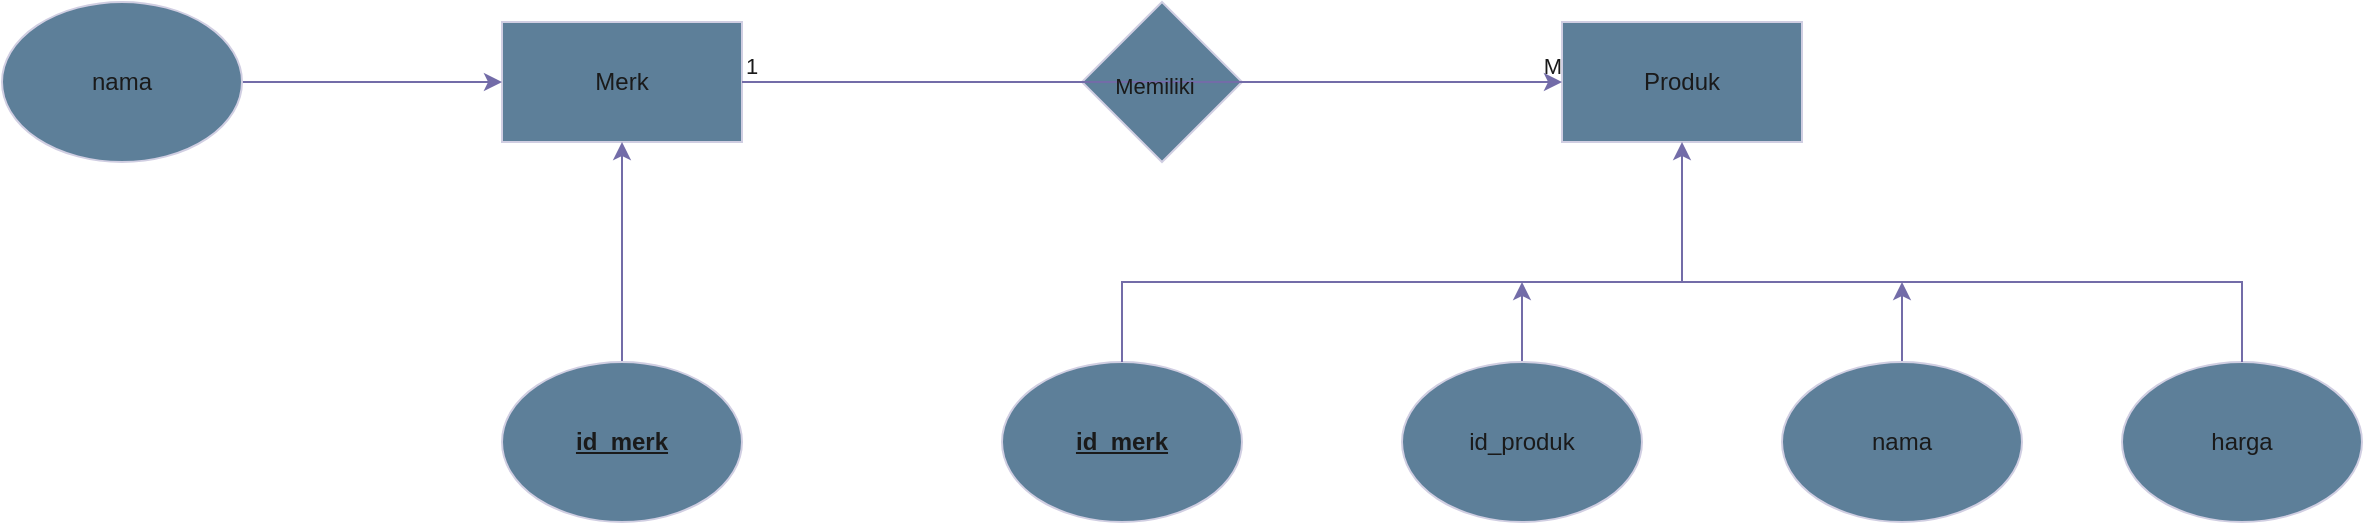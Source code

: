 <mxfile version="24.2.7" type="github">
  <diagram name="Page-1" id="YyfZcAjt5td496sReIoX">
    <mxGraphModel dx="-2128" dy="-1347" grid="1" gridSize="10" guides="1" tooltips="1" connect="1" arrows="1" fold="1" page="1" pageScale="1" pageWidth="850" pageHeight="1100" math="0" shadow="0">
      <root>
        <mxCell id="0" />
        <mxCell id="1" parent="0" />
        <mxCell id="yksblfJusdokuhB0zBwg-1" value="Merk" style="rounded=0;whiteSpace=wrap;html=1;labelBackgroundColor=none;fillColor=#5D7F99;strokeColor=#D0CEE2;fontColor=#1A1A1A;" parent="1" vertex="1">
          <mxGeometry x="4370" y="3270" width="120" height="60" as="geometry" />
        </mxCell>
        <mxCell id="CeJUUTCwmFGG6PxiGuXY-1" value="Produk" style="rounded=0;whiteSpace=wrap;html=1;labelBackgroundColor=none;fillColor=#5D7F99;strokeColor=#D0CEE2;fontColor=#1A1A1A;" vertex="1" parent="1">
          <mxGeometry x="4900" y="3270" width="120" height="60" as="geometry" />
        </mxCell>
        <mxCell id="CeJUUTCwmFGG6PxiGuXY-6" value="" style="edgeStyle=orthogonalEdgeStyle;rounded=0;orthogonalLoop=1;jettySize=auto;html=1;labelBackgroundColor=none;strokeColor=#736CA8;fontColor=default;" edge="1" parent="1" source="CeJUUTCwmFGG6PxiGuXY-2" target="yksblfJusdokuhB0zBwg-1">
          <mxGeometry relative="1" as="geometry" />
        </mxCell>
        <mxCell id="CeJUUTCwmFGG6PxiGuXY-2" value="&lt;b&gt;&lt;u&gt;id_merk&lt;/u&gt;&lt;/b&gt;" style="ellipse;whiteSpace=wrap;html=1;labelBackgroundColor=none;fillColor=#5D7F99;strokeColor=#D0CEE2;fontColor=#1A1A1A;" vertex="1" parent="1">
          <mxGeometry x="4370" y="3440" width="120" height="80" as="geometry" />
        </mxCell>
        <mxCell id="CeJUUTCwmFGG6PxiGuXY-5" value="" style="edgeStyle=orthogonalEdgeStyle;rounded=0;orthogonalLoop=1;jettySize=auto;html=1;labelBackgroundColor=none;strokeColor=#736CA8;fontColor=default;" edge="1" parent="1" source="CeJUUTCwmFGG6PxiGuXY-3" target="yksblfJusdokuhB0zBwg-1">
          <mxGeometry relative="1" as="geometry" />
        </mxCell>
        <mxCell id="CeJUUTCwmFGG6PxiGuXY-3" value="nama" style="ellipse;whiteSpace=wrap;html=1;labelBackgroundColor=none;fillColor=#5D7F99;strokeColor=#D0CEE2;fontColor=#1A1A1A;" vertex="1" parent="1">
          <mxGeometry x="4120" y="3260" width="120" height="80" as="geometry" />
        </mxCell>
        <mxCell id="CeJUUTCwmFGG6PxiGuXY-7" value="&lt;b&gt;&lt;u&gt;id_merk&lt;/u&gt;&lt;/b&gt;" style="ellipse;whiteSpace=wrap;html=1;labelBackgroundColor=none;fillColor=#5D7F99;strokeColor=#D0CEE2;fontColor=#1A1A1A;" vertex="1" parent="1">
          <mxGeometry x="4620" y="3440" width="120" height="80" as="geometry" />
        </mxCell>
        <mxCell id="CeJUUTCwmFGG6PxiGuXY-17" style="edgeStyle=orthogonalEdgeStyle;rounded=0;orthogonalLoop=1;jettySize=auto;html=1;labelBackgroundColor=none;strokeColor=#736CA8;fontColor=default;" edge="1" parent="1" source="CeJUUTCwmFGG6PxiGuXY-8">
          <mxGeometry relative="1" as="geometry">
            <mxPoint x="4880" y="3400" as="targetPoint" />
          </mxGeometry>
        </mxCell>
        <mxCell id="CeJUUTCwmFGG6PxiGuXY-8" value="id_produk" style="ellipse;whiteSpace=wrap;html=1;labelBackgroundColor=none;fillColor=#5D7F99;strokeColor=#D0CEE2;fontColor=#1A1A1A;" vertex="1" parent="1">
          <mxGeometry x="4820" y="3440" width="120" height="80" as="geometry" />
        </mxCell>
        <mxCell id="CeJUUTCwmFGG6PxiGuXY-16" style="edgeStyle=orthogonalEdgeStyle;rounded=0;orthogonalLoop=1;jettySize=auto;html=1;labelBackgroundColor=none;strokeColor=#736CA8;fontColor=default;" edge="1" parent="1" source="CeJUUTCwmFGG6PxiGuXY-9">
          <mxGeometry relative="1" as="geometry">
            <mxPoint x="5070" y="3400" as="targetPoint" />
          </mxGeometry>
        </mxCell>
        <mxCell id="CeJUUTCwmFGG6PxiGuXY-9" value="nama" style="ellipse;whiteSpace=wrap;html=1;labelBackgroundColor=none;fillColor=#5D7F99;strokeColor=#D0CEE2;fontColor=#1A1A1A;" vertex="1" parent="1">
          <mxGeometry x="5010" y="3440" width="120" height="80" as="geometry" />
        </mxCell>
        <mxCell id="CeJUUTCwmFGG6PxiGuXY-13" value="" style="rhombus;whiteSpace=wrap;html=1;labelBackgroundColor=none;fillColor=#5D7F99;strokeColor=#D0CEE2;fontColor=#1A1A1A;" vertex="1" parent="1">
          <mxGeometry x="4660" y="3260" width="80" height="80" as="geometry" />
        </mxCell>
        <mxCell id="CeJUUTCwmFGG6PxiGuXY-14" value="harga" style="ellipse;whiteSpace=wrap;html=1;labelBackgroundColor=none;fillColor=#5D7F99;strokeColor=#D0CEE2;fontColor=#1A1A1A;" vertex="1" parent="1">
          <mxGeometry x="5180" y="3440" width="120" height="80" as="geometry" />
        </mxCell>
        <mxCell id="CeJUUTCwmFGG6PxiGuXY-15" value="" style="endArrow=none;html=1;rounded=0;exitX=0.5;exitY=0;exitDx=0;exitDy=0;entryX=0.5;entryY=0;entryDx=0;entryDy=0;labelBackgroundColor=none;strokeColor=#736CA8;fontColor=default;" edge="1" parent="1" source="CeJUUTCwmFGG6PxiGuXY-7" target="CeJUUTCwmFGG6PxiGuXY-14">
          <mxGeometry width="50" height="50" relative="1" as="geometry">
            <mxPoint x="4870" y="3470" as="sourcePoint" />
            <mxPoint x="5250" y="3410" as="targetPoint" />
            <Array as="points">
              <mxPoint x="4680" y="3400" />
              <mxPoint x="5240" y="3400" />
            </Array>
          </mxGeometry>
        </mxCell>
        <mxCell id="CeJUUTCwmFGG6PxiGuXY-18" value="" style="endArrow=classic;html=1;rounded=0;entryX=0.5;entryY=1;entryDx=0;entryDy=0;labelBackgroundColor=none;strokeColor=#736CA8;fontColor=default;" edge="1" parent="1" target="CeJUUTCwmFGG6PxiGuXY-1">
          <mxGeometry width="50" height="50" relative="1" as="geometry">
            <mxPoint x="4960" y="3400" as="sourcePoint" />
            <mxPoint x="4970" y="3310" as="targetPoint" />
          </mxGeometry>
        </mxCell>
        <mxCell id="CeJUUTCwmFGG6PxiGuXY-19" value="" style="endArrow=classic;html=1;rounded=0;exitX=1;exitY=0.5;exitDx=0;exitDy=0;entryX=0;entryY=0.5;entryDx=0;entryDy=0;labelBackgroundColor=none;strokeColor=#736CA8;fontColor=default;" edge="1" parent="1" source="yksblfJusdokuhB0zBwg-1" target="CeJUUTCwmFGG6PxiGuXY-1">
          <mxGeometry relative="1" as="geometry">
            <mxPoint x="4610" y="3300" as="sourcePoint" />
            <mxPoint x="4770" y="3300" as="targetPoint" />
          </mxGeometry>
        </mxCell>
        <mxCell id="CeJUUTCwmFGG6PxiGuXY-21" value="1" style="edgeLabel;resizable=0;html=1;;align=left;verticalAlign=bottom;labelBackgroundColor=none;fontColor=#1A1A1A;" connectable="0" vertex="1" parent="CeJUUTCwmFGG6PxiGuXY-19">
          <mxGeometry x="-1" relative="1" as="geometry" />
        </mxCell>
        <mxCell id="CeJUUTCwmFGG6PxiGuXY-22" value="M" style="edgeLabel;resizable=0;html=1;;align=right;verticalAlign=bottom;labelBackgroundColor=none;fontColor=#1A1A1A;" connectable="0" vertex="1" parent="CeJUUTCwmFGG6PxiGuXY-19">
          <mxGeometry x="1" relative="1" as="geometry" />
        </mxCell>
        <mxCell id="CeJUUTCwmFGG6PxiGuXY-23" value="Memiliki" style="edgeLabel;html=1;align=center;verticalAlign=middle;resizable=0;points=[];labelBackgroundColor=none;fontColor=#1A1A1A;" vertex="1" connectable="0" parent="CeJUUTCwmFGG6PxiGuXY-19">
          <mxGeometry x="0.003" y="-2" relative="1" as="geometry">
            <mxPoint as="offset" />
          </mxGeometry>
        </mxCell>
      </root>
    </mxGraphModel>
  </diagram>
</mxfile>
